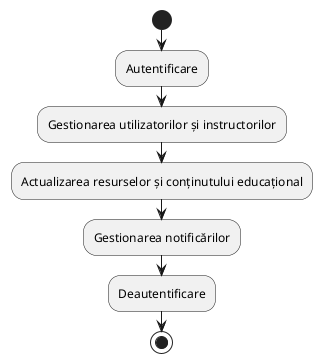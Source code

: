 @startuml
' Diagrama de flux de activități

'|Utilizator|
'start
':Înregistrare;
':Autentificare;
':Accesarea lecțiilor disponibile;
':Urmărirea progresului propriu;
':Interacțiunea cu instructorii și utilizatorii;
':Deautentificare;
'stop

' |Instructor|
' start
' :Autentificare;
' :Crearea și gestionarea lecțiilor de chitară;
' :Încărcarea resurselor educaționale;
' :Monitorizarea progresului utilizatorilor;
' :Interacțiunea cu utilizatorii;
' :Deautentificare;
' stop

 |Admin|
 start
 :Autentificare;
 :Gestionarea utilizatorilor și instructorilor;
 :Actualizarea resurselor și conținutului educațional;
 :Gestionarea notificărilor;
 :Deautentificare;
 stop

@enduml
